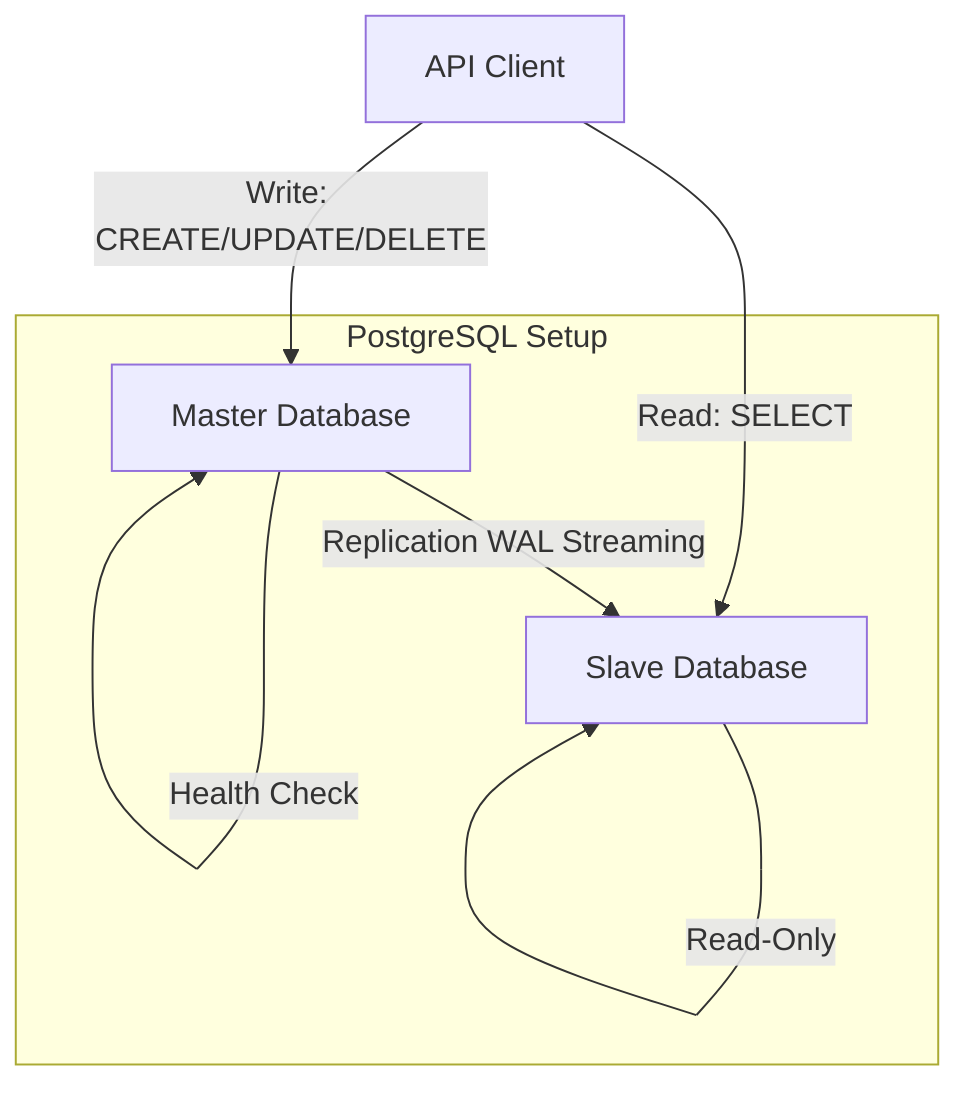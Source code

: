 flowchart TD
    A[API Client] -->|Write: CREATE/UPDATE/DELETE| B[Master Database]
    A -->|Read: SELECT| C[Slave Database]
    B -->|Replication WAL Streaming| C
    B -->|Health Check| B
    C -->|Read-Only| C

    subgraph "PostgreSQL Setup"
        B
        C
    end
